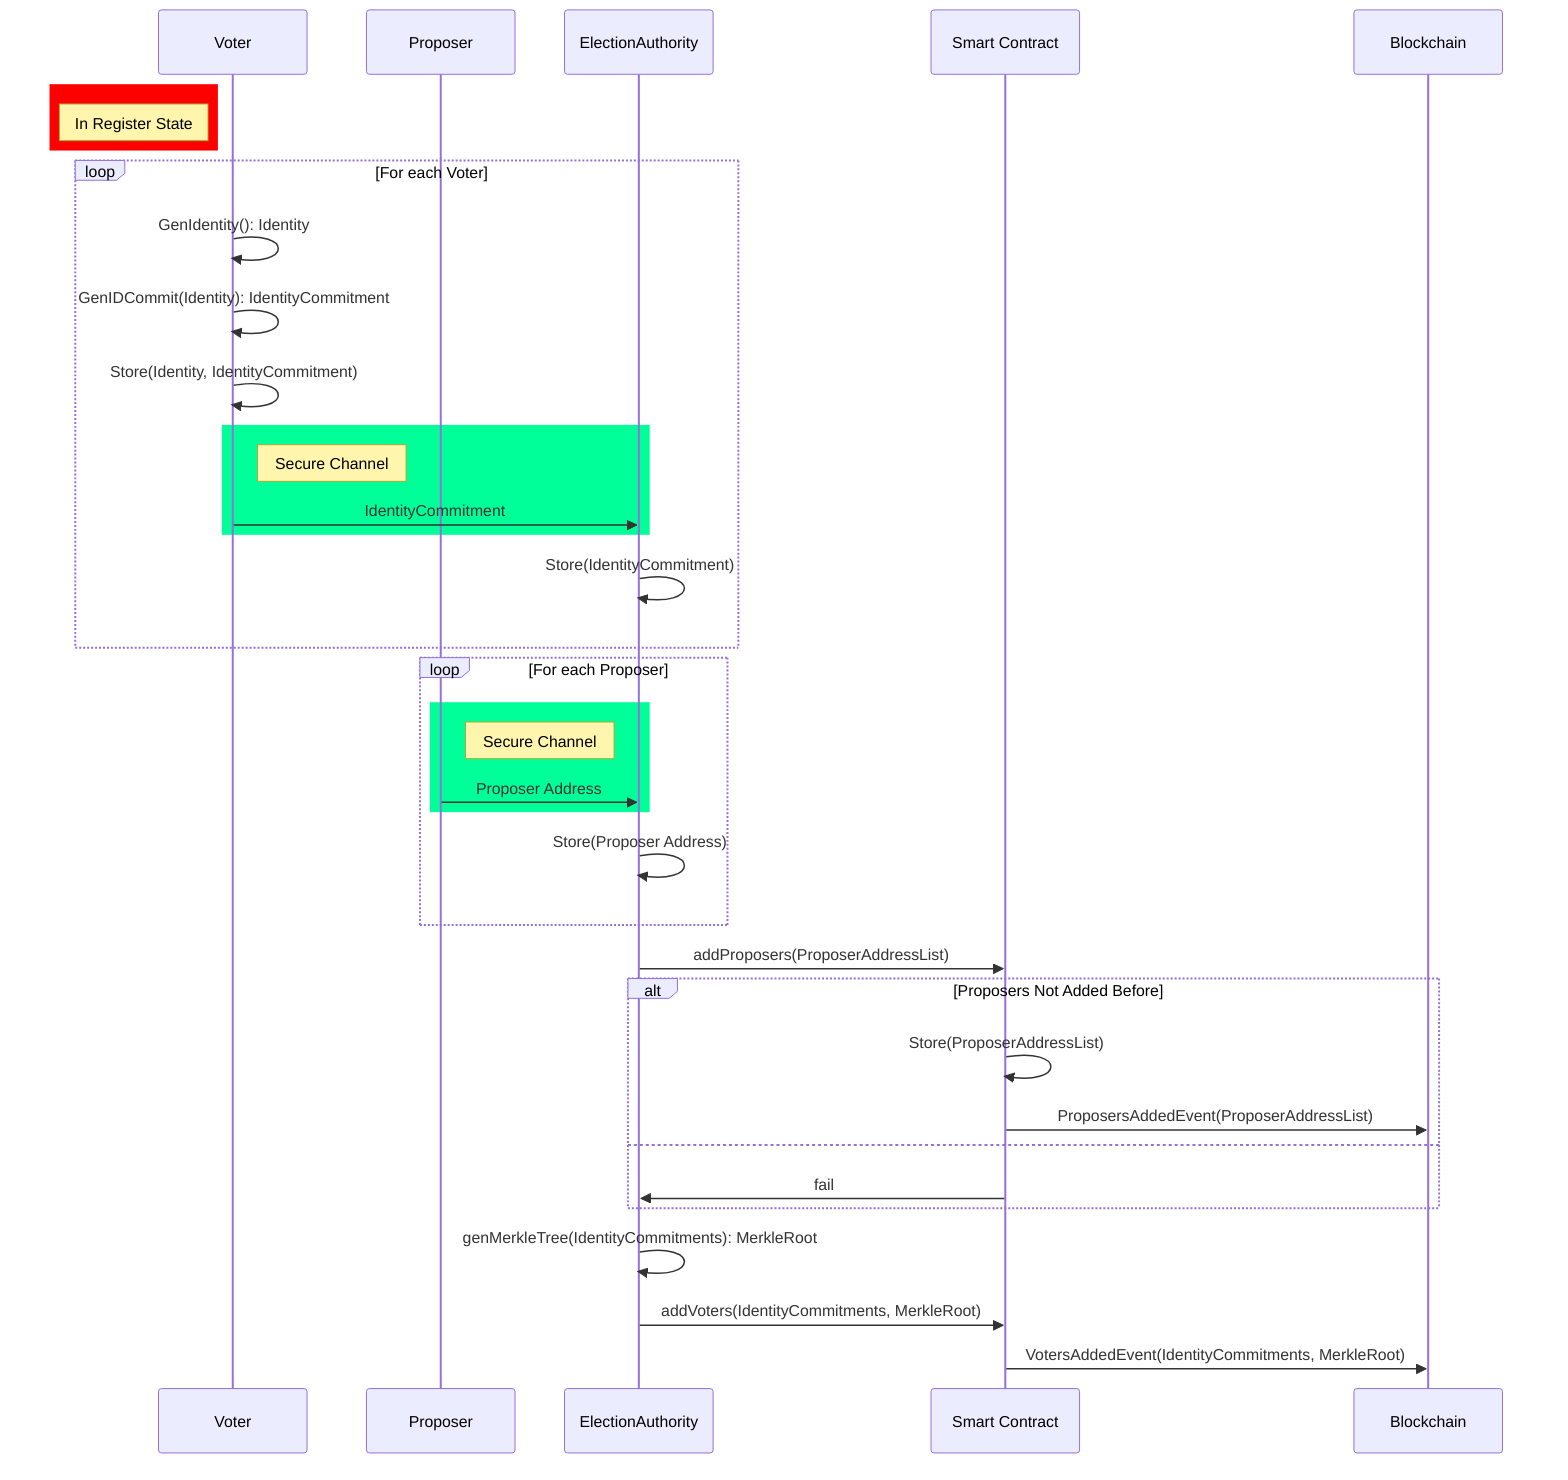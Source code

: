 sequenceDiagram
participant Voter as Voter
participant Proposer
participant EC as ElectionAuthority
participant SC as Smart Contract
participant BC as Blockchain
rect rgb(255, 0, 0)
note left of Voter: In Register State
end
loop For each Voter
    Voter->>Voter: GenIdentity(): Identity
    Voter->>Voter: GenIDCommit(Identity): IdentityCommitment
    Voter->>Voter: Store(Identity, IdentityCommitment)
rect rgb(0, 255, 153)
    Note right of Voter: Secure Channel
    Voter->>EC: IdentityCommitment
end
    EC->>EC: Store(IdentityCommitment)
end
loop For each Proposer
rect rgb(0, 255, 153)
    Note right of Proposer: Secure Channel
    Proposer->>EC: Proposer Address
end
    EC->>EC: Store(Proposer Address)
end
EC->>SC: addProposers(ProposerAddressList)
alt Proposers Not Added Before
    SC->>SC: Store(ProposerAddressList)
    SC->>BC: ProposersAddedEvent(ProposerAddressList)
else
    SC->>EC: fail
end
EC->>EC: genMerkleTree(IdentityCommitments): MerkleRoot
EC->>SC: addVoters(IdentityCommitments, MerkleRoot)
SC->>BC: VotersAddedEvent(IdentityCommitments, MerkleRoot)